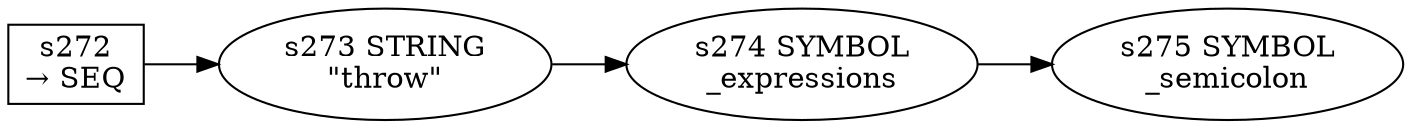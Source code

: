 
  digraph throw_statement {
  
    rankdir=LR;
  
    s272 [label="s272\n&rarr; SEQ", shape=record, fixedsize=false, peripheries=1];
  s273 [label="s273 STRING\n\"throw\""];
  s272 -> s273 [];
  s274 [label="s274 SYMBOL\n_expressions" href="javascript-grammar.json._expressions.dot.svg"];
  s273 -> s274 [];
  s275 [label="s275 SYMBOL\n_semicolon" href="javascript-grammar.json._semicolon.dot.svg"];
  s274 -> s275 [];
  
  }
  